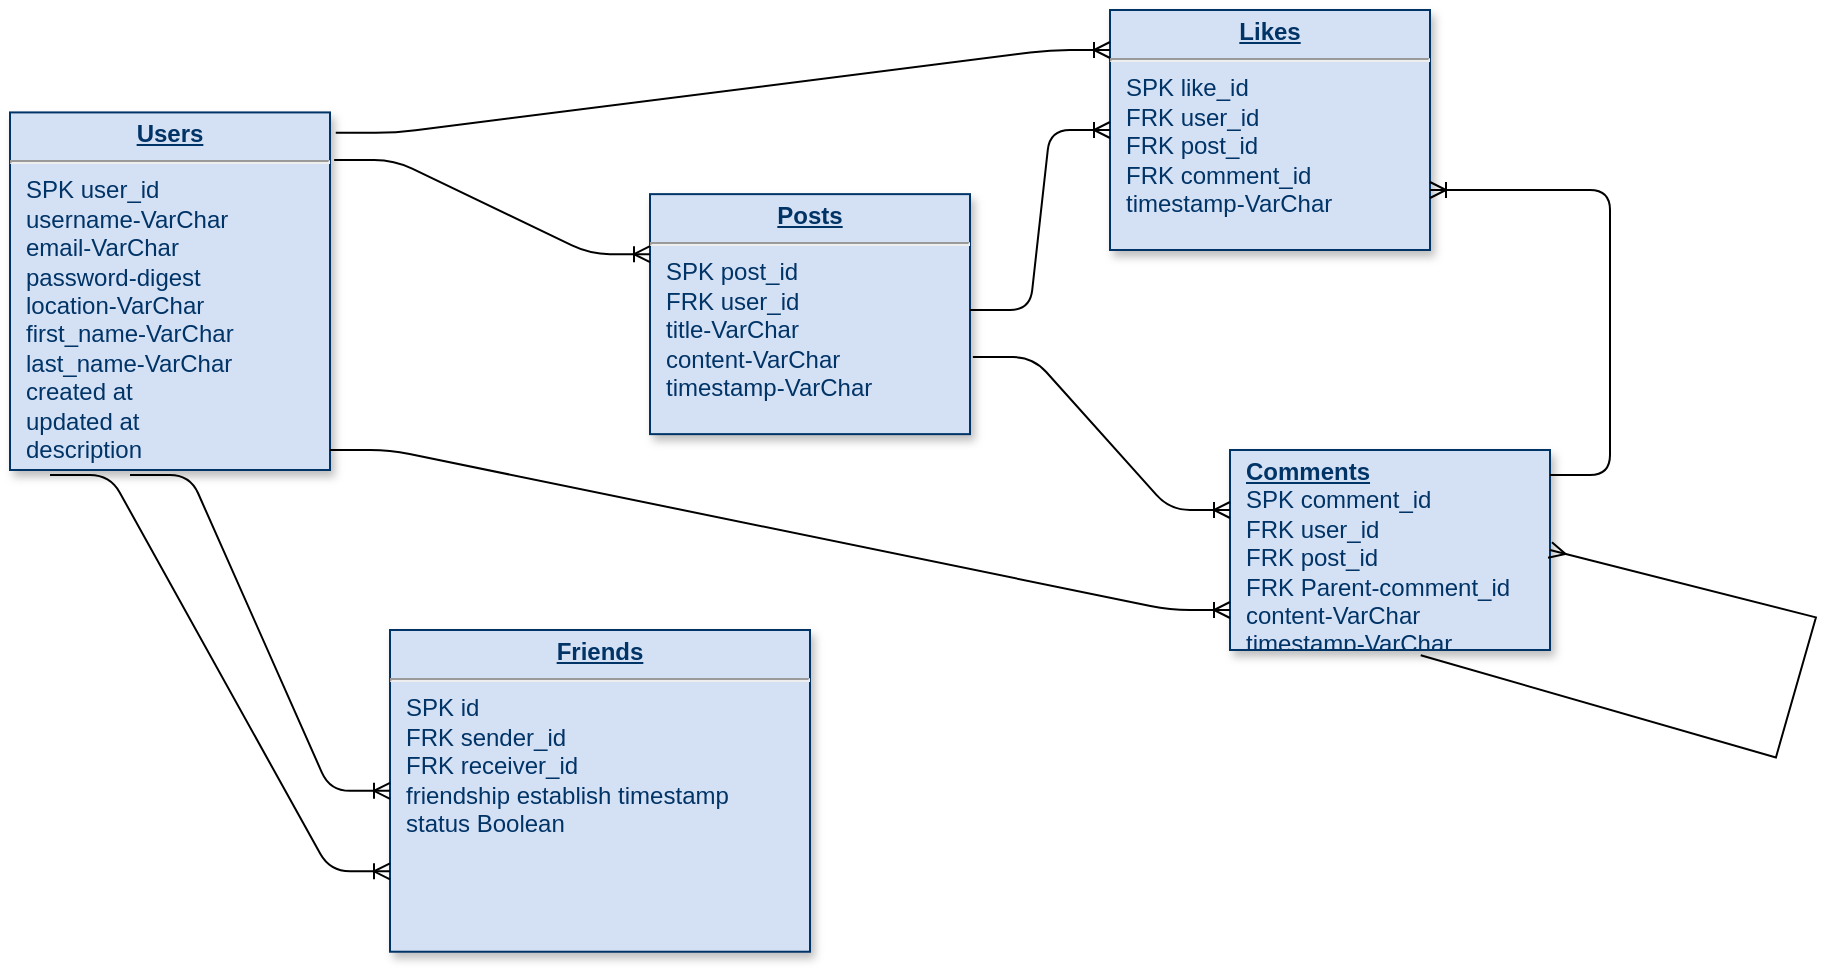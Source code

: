 <mxfile version="14.9.3" type="github">
  <diagram name="Page-1" id="efa7a0a1-bf9b-a30e-e6df-94a7791c09e9">
    <mxGraphModel dx="1168" dy="580" grid="1" gridSize="10" guides="1" tooltips="1" connect="1" arrows="1" fold="1" page="1" pageScale="1" pageWidth="826" pageHeight="1169" background="none" math="0" shadow="0">
      <root>
        <mxCell id="0" />
        <mxCell id="1" parent="0" />
        <mxCell id="19" value="&lt;p style=&quot;margin: 0px ; margin-top: 4px ; text-align: center ; text-decoration: underline&quot;&gt;&lt;b&gt;Posts&lt;/b&gt;&lt;/p&gt;&lt;hr&gt;&lt;p style=&quot;margin: 0px ; margin-left: 8px&quot;&gt;SPK post_id&lt;/p&gt;&lt;p style=&quot;margin: 0px ; margin-left: 8px&quot;&gt;FRK user_id&lt;/p&gt;&lt;p style=&quot;margin: 0px ; margin-left: 8px&quot;&gt;title-VarChar&lt;/p&gt;&lt;p style=&quot;margin: 0px ; margin-left: 8px&quot;&gt;content-VarChar&lt;/p&gt;&lt;p style=&quot;margin: 0px ; margin-left: 8px&quot;&gt;timestamp-VarChar&lt;/p&gt;" style="verticalAlign=top;align=left;overflow=fill;fontSize=12;fontFamily=Helvetica;html=1;strokeColor=#003366;shadow=1;fillColor=#D4E1F5;fontColor=#003366" parent="1" vertex="1">
          <mxGeometry x="620.0" y="412.07" width="160" height="120" as="geometry" />
        </mxCell>
        <mxCell id="20" value="&lt;p style=&quot;margin: 0px ; margin-top: 4px ; text-align: center ; text-decoration: underline&quot;&gt;&lt;b&gt;Users&lt;/b&gt;&lt;/p&gt;&lt;hr&gt;&lt;p style=&quot;margin: 0px ; margin-left: 8px&quot;&gt;SPK user_id&lt;/p&gt;&lt;p style=&quot;margin: 0px ; margin-left: 8px&quot;&gt;username-VarChar&lt;/p&gt;&lt;p style=&quot;margin: 0px 0px 0px 8px&quot;&gt;email-VarChar&lt;/p&gt;&lt;p style=&quot;margin: 0px ; margin-left: 8px&quot;&gt;password-digest&lt;/p&gt;&lt;p style=&quot;margin: 0px ; margin-left: 8px&quot;&gt;&lt;span&gt;location-VarChar&lt;/span&gt;&lt;br&gt;&lt;/p&gt;&lt;p style=&quot;margin: 0px ; margin-left: 8px&quot;&gt;&lt;span&gt;first_name-VarChar&lt;/span&gt;&lt;br&gt;&lt;/p&gt;&lt;p style=&quot;margin: 0px ; margin-left: 8px&quot;&gt;last_name-VarChar&lt;/p&gt;&lt;p style=&quot;margin: 0px ; margin-left: 8px&quot;&gt;created at&lt;/p&gt;&lt;p style=&quot;margin: 0px ; margin-left: 8px&quot;&gt;updated at&lt;/p&gt;&lt;p style=&quot;margin: 0px ; margin-left: 8px&quot;&gt;description&lt;/p&gt;&lt;p style=&quot;margin: 0px ; margin-left: 8px&quot;&gt;&amp;nbsp; &amp;nbsp; &amp;nbsp;&amp;nbsp;&lt;/p&gt;" style="verticalAlign=top;align=left;overflow=fill;fontSize=12;fontFamily=Helvetica;html=1;strokeColor=#003366;shadow=1;fillColor=#D4E1F5;fontColor=#003366" parent="1" vertex="1">
          <mxGeometry x="300" y="371.21" width="160" height="178.79" as="geometry" />
        </mxCell>
        <mxCell id="23" value="&lt;p style=&quot;margin: 0px ; margin-top: 4px ; text-align: center ; text-decoration: underline&quot;&gt;&lt;/p&gt;&lt;p style=&quot;margin: 0px ; margin-left: 8px&quot;&gt;&lt;b&gt;&lt;u&gt;Comments&lt;/u&gt;&lt;/b&gt;&lt;/p&gt;&lt;p style=&quot;margin: 0px ; margin-left: 8px&quot;&gt;SPK comment_id&lt;/p&gt;&lt;p style=&quot;margin: 0px ; margin-left: 8px&quot;&gt;FRK user_id&lt;/p&gt;&lt;p style=&quot;margin: 0px ; margin-left: 8px&quot;&gt;FRK post_id&lt;/p&gt;&lt;p style=&quot;margin: 0px ; margin-left: 8px&quot;&gt;FRK Parent-comment_id&lt;/p&gt;&lt;p style=&quot;margin: 0px ; margin-left: 8px&quot;&gt;content-VarChar&lt;/p&gt;&lt;p style=&quot;margin: 0px ; margin-left: 8px&quot;&gt;timestamp-VarChar&lt;/p&gt;" style="verticalAlign=top;align=left;overflow=fill;fontSize=12;fontFamily=Helvetica;html=1;strokeColor=#003366;shadow=1;fillColor=#D4E1F5;fontColor=#003366" parent="1" vertex="1">
          <mxGeometry x="910.0" y="540.0" width="160" height="100" as="geometry" />
        </mxCell>
        <mxCell id="J2EJXu2CbwFIkpJ0-kzU-118" value="" style="edgeStyle=entityRelationEdgeStyle;fontSize=12;html=1;endArrow=ERoneToMany;exitX=1.013;exitY=0.133;exitDx=0;exitDy=0;exitPerimeter=0;entryX=0;entryY=0.25;entryDx=0;entryDy=0;" edge="1" parent="1" source="20" target="19">
          <mxGeometry width="100" height="100" relative="1" as="geometry">
            <mxPoint x="490" y="420" as="sourcePoint" />
            <mxPoint x="610" y="440" as="targetPoint" />
          </mxGeometry>
        </mxCell>
        <mxCell id="J2EJXu2CbwFIkpJ0-kzU-119" value="" style="edgeStyle=entityRelationEdgeStyle;fontSize=12;html=1;endArrow=ERoneToMany;exitX=1.009;exitY=0.679;exitDx=0;exitDy=0;exitPerimeter=0;" edge="1" parent="1" source="19">
          <mxGeometry width="100" height="100" relative="1" as="geometry">
            <mxPoint x="790" y="490" as="sourcePoint" />
            <mxPoint x="910" y="570" as="targetPoint" />
          </mxGeometry>
        </mxCell>
        <mxCell id="J2EJXu2CbwFIkpJ0-kzU-120" value="" style="edgeStyle=entityRelationEdgeStyle;fontSize=12;html=1;endArrow=ERoneToMany;" edge="1" parent="1">
          <mxGeometry width="100" height="100" relative="1" as="geometry">
            <mxPoint x="460" y="540" as="sourcePoint" />
            <mxPoint x="910" y="620" as="targetPoint" />
          </mxGeometry>
        </mxCell>
        <mxCell id="J2EJXu2CbwFIkpJ0-kzU-121" value="&lt;p style=&quot;margin: 0px ; margin-top: 4px ; text-align: center ; text-decoration: underline&quot;&gt;&lt;b&gt;Likes&lt;/b&gt;&lt;/p&gt;&lt;hr&gt;&lt;p style=&quot;margin: 0px ; margin-left: 8px&quot;&gt;SPK like_id&lt;/p&gt;&lt;p style=&quot;margin: 0px ; margin-left: 8px&quot;&gt;FRK user_id&lt;/p&gt;&lt;p style=&quot;margin: 0px ; margin-left: 8px&quot;&gt;FRK post_id&lt;/p&gt;&lt;p style=&quot;margin: 0px ; margin-left: 8px&quot;&gt;FRK comment_id&lt;/p&gt;&lt;p style=&quot;margin: 0px ; margin-left: 8px&quot;&gt;timestamp-VarChar&lt;/p&gt;" style="verticalAlign=top;align=left;overflow=fill;fontSize=12;fontFamily=Helvetica;html=1;strokeColor=#003366;shadow=1;fillColor=#D4E1F5;fontColor=#003366" vertex="1" parent="1">
          <mxGeometry x="850.0" y="320.0" width="160" height="120" as="geometry" />
        </mxCell>
        <mxCell id="J2EJXu2CbwFIkpJ0-kzU-124" value="" style="edgeStyle=entityRelationEdgeStyle;fontSize=12;html=1;endArrow=ERoneToMany;exitX=1.018;exitY=0.057;exitDx=0;exitDy=0;exitPerimeter=0;" edge="1" parent="1" source="20">
          <mxGeometry width="100" height="100" relative="1" as="geometry">
            <mxPoint x="470.0" y="400.004" as="sourcePoint" />
            <mxPoint x="850" y="340" as="targetPoint" />
          </mxGeometry>
        </mxCell>
        <mxCell id="J2EJXu2CbwFIkpJ0-kzU-125" value="" style="edgeStyle=entityRelationEdgeStyle;fontSize=12;html=1;endArrow=ERoneToMany;exitX=1.013;exitY=0.133;exitDx=0;exitDy=0;exitPerimeter=0;entryX=0;entryY=0.5;entryDx=0;entryDy=0;" edge="1" parent="1" target="J2EJXu2CbwFIkpJ0-kzU-121">
          <mxGeometry width="100" height="100" relative="1" as="geometry">
            <mxPoint x="780" y="470.004" as="sourcePoint" />
            <mxPoint x="937.92" y="499.04" as="targetPoint" />
          </mxGeometry>
        </mxCell>
        <mxCell id="J2EJXu2CbwFIkpJ0-kzU-126" value="" style="edgeStyle=entityRelationEdgeStyle;fontSize=12;html=1;endArrow=ERoneToMany;exitX=1.009;exitY=0.679;exitDx=0;exitDy=0;exitPerimeter=0;entryX=1;entryY=0.75;entryDx=0;entryDy=0;" edge="1" parent="1" target="J2EJXu2CbwFIkpJ0-kzU-121">
          <mxGeometry width="100" height="100" relative="1" as="geometry">
            <mxPoint x="1070" y="552.5" as="sourcePoint" />
            <mxPoint x="1100" y="370" as="targetPoint" />
          </mxGeometry>
        </mxCell>
        <mxCell id="J2EJXu2CbwFIkpJ0-kzU-127" value="&lt;p style=&quot;margin: 0px ; margin-top: 4px ; text-align: center ; text-decoration: underline&quot;&gt;&lt;b&gt;Friends&lt;/b&gt;&lt;/p&gt;&lt;hr&gt;&lt;p style=&quot;margin: 0px ; margin-left: 8px&quot;&gt;SPK id&lt;/p&gt;&lt;p style=&quot;margin: 0px ; margin-left: 8px&quot;&gt;FRK sender_id&lt;/p&gt;&lt;p style=&quot;margin: 0px ; margin-left: 8px&quot;&gt;FRK receiver_id&lt;/p&gt;&lt;p style=&quot;margin: 0px ; margin-left: 8px&quot;&gt;friendship establish timestamp&lt;/p&gt;&lt;p style=&quot;margin: 0px ; margin-left: 8px&quot;&gt;status Boolean&lt;/p&gt;" style="verticalAlign=top;align=left;overflow=fill;fontSize=12;fontFamily=Helvetica;html=1;strokeColor=#003366;shadow=1;fillColor=#D4E1F5;fontColor=#003366" vertex="1" parent="1">
          <mxGeometry x="490" y="630" width="210" height="160.86" as="geometry" />
        </mxCell>
        <mxCell id="J2EJXu2CbwFIkpJ0-kzU-133" value="" style="edgeStyle=entityRelationEdgeStyle;fontSize=12;html=1;endArrow=ERoneToMany;entryX=0;entryY=0.5;entryDx=0;entryDy=0;" edge="1" parent="1" target="J2EJXu2CbwFIkpJ0-kzU-127">
          <mxGeometry width="100" height="100" relative="1" as="geometry">
            <mxPoint x="360" y="552.5" as="sourcePoint" />
            <mxPoint x="810" y="632.5" as="targetPoint" />
          </mxGeometry>
        </mxCell>
        <mxCell id="J2EJXu2CbwFIkpJ0-kzU-134" value="" style="edgeStyle=entityRelationEdgeStyle;fontSize=12;html=1;endArrow=ERoneToMany;entryX=0;entryY=0.75;entryDx=0;entryDy=0;" edge="1" parent="1" target="J2EJXu2CbwFIkpJ0-kzU-127">
          <mxGeometry width="100" height="100" relative="1" as="geometry">
            <mxPoint x="320" y="552.5" as="sourcePoint" />
            <mxPoint x="770" y="632.5" as="targetPoint" />
          </mxGeometry>
        </mxCell>
        <mxCell id="J2EJXu2CbwFIkpJ0-kzU-140" value="" style="endArrow=none;html=1;rounded=0;startArrow=ERmany;startFill=0;entryX=0.596;entryY=1.026;entryDx=0;entryDy=0;entryPerimeter=0;exitX=1;exitY=0.5;exitDx=0;exitDy=0;exitPerimeter=0;" edge="1" parent="1" source="23" target="23">
          <mxGeometry relative="1" as="geometry">
            <mxPoint x="1080" y="590" as="sourcePoint" />
            <mxPoint x="1040.0" y="636.0" as="targetPoint" />
            <Array as="points">
              <mxPoint x="1202.96" y="623.7" />
              <mxPoint x="1182.96" y="693.7" />
            </Array>
          </mxGeometry>
        </mxCell>
      </root>
    </mxGraphModel>
  </diagram>
</mxfile>
